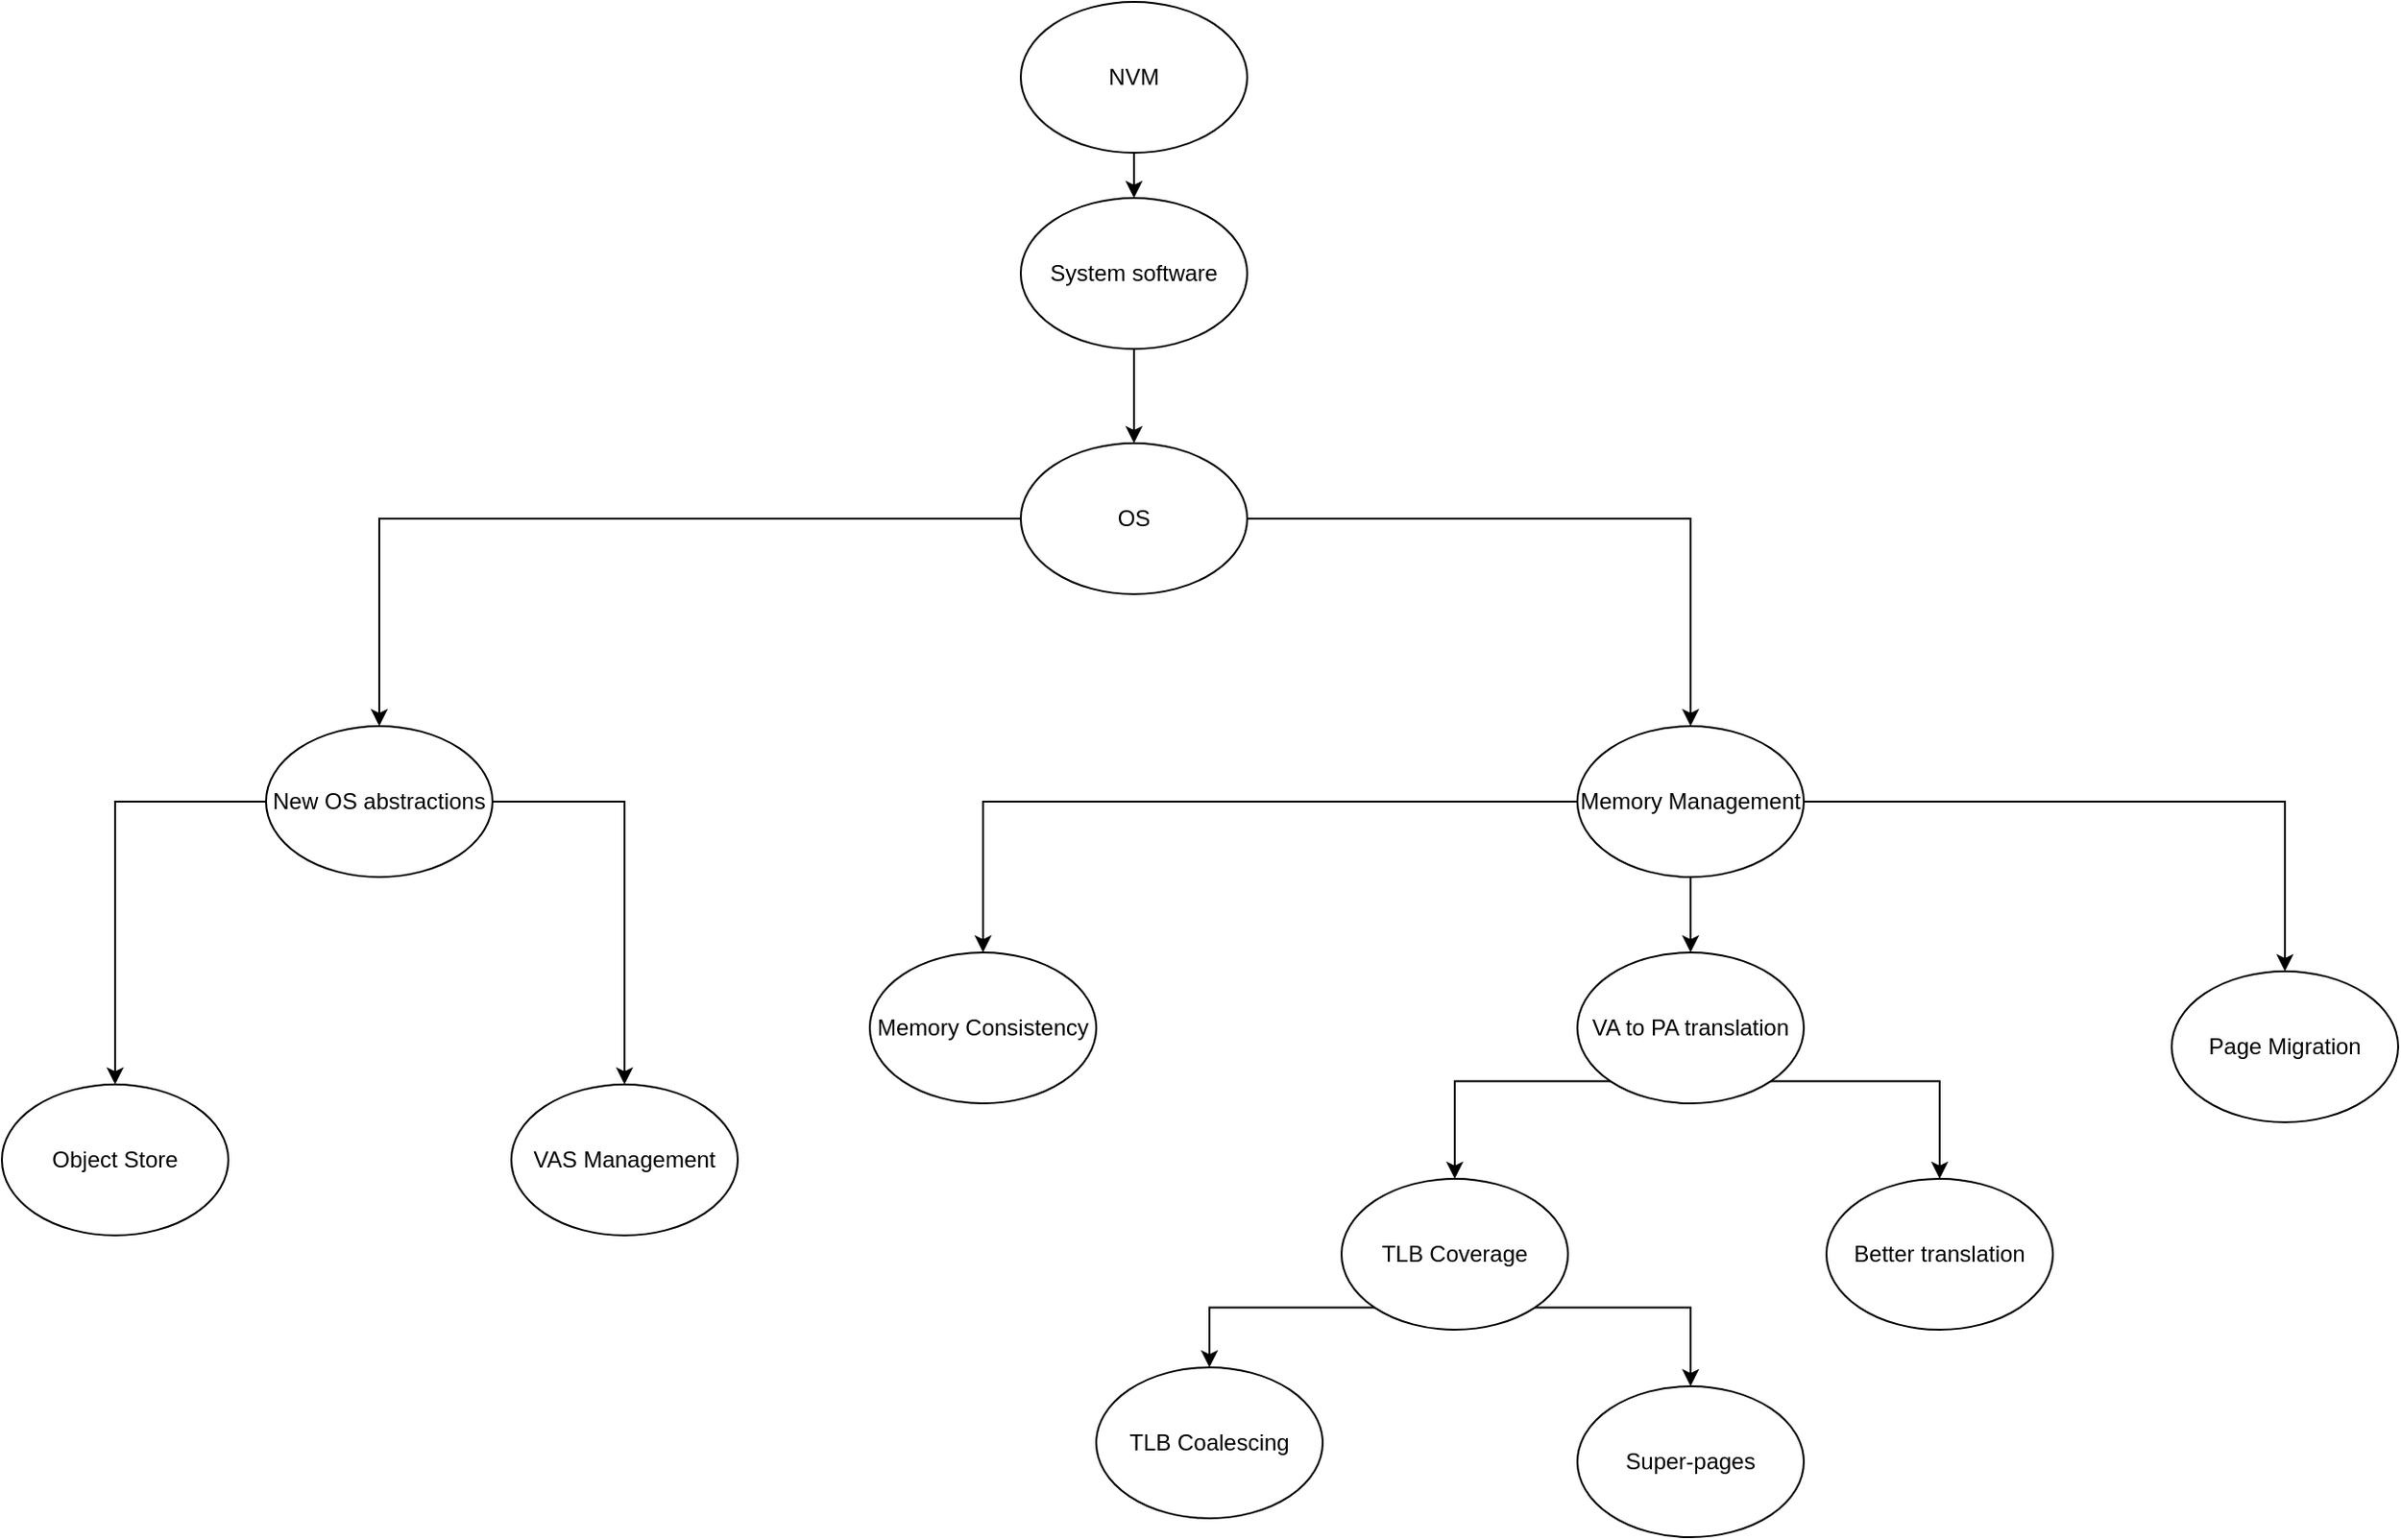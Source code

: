 <mxfile version="14.2.9" type="github">
  <diagram id="Ad-x17au8eywYAIB-yYd" name="Page-1">
    <mxGraphModel dx="1350" dy="804" grid="1" gridSize="10" guides="1" tooltips="1" connect="1" arrows="1" fold="1" page="1" pageScale="2" pageWidth="850" pageHeight="1100" math="0" shadow="0">
      <root>
        <mxCell id="0" />
        <mxCell id="1" parent="0" />
        <mxCell id="E1Pz37GCyAGTsrBwU5gB-11" style="edgeStyle=orthogonalEdgeStyle;rounded=0;orthogonalLoop=1;jettySize=auto;html=1;entryX=0.5;entryY=0;entryDx=0;entryDy=0;" parent="1" source="E1Pz37GCyAGTsrBwU5gB-1" target="E1Pz37GCyAGTsrBwU5gB-2" edge="1">
          <mxGeometry relative="1" as="geometry" />
        </mxCell>
        <mxCell id="E1Pz37GCyAGTsrBwU5gB-12" style="edgeStyle=orthogonalEdgeStyle;rounded=0;orthogonalLoop=1;jettySize=auto;html=1;" parent="1" source="E1Pz37GCyAGTsrBwU5gB-1" target="E1Pz37GCyAGTsrBwU5gB-3" edge="1">
          <mxGeometry relative="1" as="geometry" />
        </mxCell>
        <mxCell id="E1Pz37GCyAGTsrBwU5gB-1" value="OS" style="ellipse;whiteSpace=wrap;html=1;" parent="1" vertex="1">
          <mxGeometry x="750" y="300" width="120" height="80" as="geometry" />
        </mxCell>
        <mxCell id="E1Pz37GCyAGTsrBwU5gB-2" value="New OS abstractions" style="ellipse;whiteSpace=wrap;html=1;" parent="1" vertex="1">
          <mxGeometry x="350" y="450" width="120" height="80" as="geometry" />
        </mxCell>
        <mxCell id="_JK_AlTq91WmcdcCO3fK-3" style="edgeStyle=orthogonalEdgeStyle;rounded=0;orthogonalLoop=1;jettySize=auto;html=1;entryX=0.5;entryY=0;entryDx=0;entryDy=0;" parent="1" source="E1Pz37GCyAGTsrBwU5gB-3" target="_JK_AlTq91WmcdcCO3fK-2" edge="1">
          <mxGeometry relative="1" as="geometry" />
        </mxCell>
        <mxCell id="sTrDUdjIppaYYfCRS7-L-1" style="edgeStyle=orthogonalEdgeStyle;rounded=0;orthogonalLoop=1;jettySize=auto;html=1;exitX=1;exitY=0.5;exitDx=0;exitDy=0;" edge="1" parent="1" source="E1Pz37GCyAGTsrBwU5gB-3" target="E1Pz37GCyAGTsrBwU5gB-5">
          <mxGeometry relative="1" as="geometry" />
        </mxCell>
        <mxCell id="sTrDUdjIppaYYfCRS7-L-3" style="edgeStyle=orthogonalEdgeStyle;rounded=0;orthogonalLoop=1;jettySize=auto;html=1;" edge="1" parent="1" source="E1Pz37GCyAGTsrBwU5gB-3" target="E1Pz37GCyAGTsrBwU5gB-4">
          <mxGeometry relative="1" as="geometry" />
        </mxCell>
        <mxCell id="E1Pz37GCyAGTsrBwU5gB-3" value="Memory Management" style="ellipse;whiteSpace=wrap;html=1;" parent="1" vertex="1">
          <mxGeometry x="1045" y="450" width="120" height="80" as="geometry" />
        </mxCell>
        <mxCell id="E1Pz37GCyAGTsrBwU5gB-18" style="edgeStyle=orthogonalEdgeStyle;rounded=0;orthogonalLoop=1;jettySize=auto;html=1;exitX=0;exitY=1;exitDx=0;exitDy=0;" parent="1" source="E1Pz37GCyAGTsrBwU5gB-4" target="E1Pz37GCyAGTsrBwU5gB-6" edge="1">
          <mxGeometry relative="1" as="geometry" />
        </mxCell>
        <mxCell id="E1Pz37GCyAGTsrBwU5gB-19" style="edgeStyle=orthogonalEdgeStyle;rounded=0;orthogonalLoop=1;jettySize=auto;html=1;exitX=1;exitY=1;exitDx=0;exitDy=0;" parent="1" source="E1Pz37GCyAGTsrBwU5gB-4" target="E1Pz37GCyAGTsrBwU5gB-7" edge="1">
          <mxGeometry relative="1" as="geometry" />
        </mxCell>
        <mxCell id="E1Pz37GCyAGTsrBwU5gB-4" value="VA to PA translation" style="ellipse;whiteSpace=wrap;html=1;" parent="1" vertex="1">
          <mxGeometry x="1045" y="570" width="120" height="80" as="geometry" />
        </mxCell>
        <mxCell id="E1Pz37GCyAGTsrBwU5gB-5" value="Page Migration" style="ellipse;whiteSpace=wrap;html=1;" parent="1" vertex="1">
          <mxGeometry x="1360" y="580" width="120" height="80" as="geometry" />
        </mxCell>
        <mxCell id="E1Pz37GCyAGTsrBwU5gB-20" style="edgeStyle=orthogonalEdgeStyle;rounded=0;orthogonalLoop=1;jettySize=auto;html=1;exitX=0;exitY=1;exitDx=0;exitDy=0;entryX=0.5;entryY=0;entryDx=0;entryDy=0;" parent="1" source="E1Pz37GCyAGTsrBwU5gB-6" target="E1Pz37GCyAGTsrBwU5gB-8" edge="1">
          <mxGeometry relative="1" as="geometry" />
        </mxCell>
        <mxCell id="E1Pz37GCyAGTsrBwU5gB-21" style="edgeStyle=orthogonalEdgeStyle;rounded=0;orthogonalLoop=1;jettySize=auto;html=1;exitX=1;exitY=1;exitDx=0;exitDy=0;entryX=0.5;entryY=0;entryDx=0;entryDy=0;" parent="1" source="E1Pz37GCyAGTsrBwU5gB-6" target="E1Pz37GCyAGTsrBwU5gB-9" edge="1">
          <mxGeometry relative="1" as="geometry" />
        </mxCell>
        <mxCell id="E1Pz37GCyAGTsrBwU5gB-6" value="TLB Coverage" style="ellipse;whiteSpace=wrap;html=1;" parent="1" vertex="1">
          <mxGeometry x="920" y="690" width="120" height="80" as="geometry" />
        </mxCell>
        <mxCell id="E1Pz37GCyAGTsrBwU5gB-7" value="Better translation" style="ellipse;whiteSpace=wrap;html=1;" parent="1" vertex="1">
          <mxGeometry x="1177" y="690" width="120" height="80" as="geometry" />
        </mxCell>
        <mxCell id="E1Pz37GCyAGTsrBwU5gB-8" value="TLB Coalescing" style="ellipse;whiteSpace=wrap;html=1;" parent="1" vertex="1">
          <mxGeometry x="790" y="790" width="120" height="80" as="geometry" />
        </mxCell>
        <mxCell id="E1Pz37GCyAGTsrBwU5gB-9" value="Super-pages" style="ellipse;whiteSpace=wrap;html=1;" parent="1" vertex="1">
          <mxGeometry x="1045" y="800" width="120" height="80" as="geometry" />
        </mxCell>
        <mxCell id="E1Pz37GCyAGTsrBwU5gB-23" style="edgeStyle=orthogonalEdgeStyle;rounded=0;orthogonalLoop=1;jettySize=auto;html=1;entryX=0.5;entryY=0;entryDx=0;entryDy=0;exitX=0;exitY=0.5;exitDx=0;exitDy=0;" parent="1" source="E1Pz37GCyAGTsrBwU5gB-2" target="E1Pz37GCyAGTsrBwU5gB-22" edge="1">
          <mxGeometry relative="1" as="geometry">
            <mxPoint x="210" y="600" as="sourcePoint" />
          </mxGeometry>
        </mxCell>
        <mxCell id="E1Pz37GCyAGTsrBwU5gB-25" style="edgeStyle=orthogonalEdgeStyle;rounded=0;orthogonalLoop=1;jettySize=auto;html=1;entryX=0.5;entryY=0;entryDx=0;entryDy=0;exitX=1;exitY=0.5;exitDx=0;exitDy=0;" parent="1" source="E1Pz37GCyAGTsrBwU5gB-2" target="E1Pz37GCyAGTsrBwU5gB-24" edge="1">
          <mxGeometry relative="1" as="geometry">
            <mxPoint x="330" y="600" as="sourcePoint" />
          </mxGeometry>
        </mxCell>
        <mxCell id="E1Pz37GCyAGTsrBwU5gB-22" value="Object Store" style="ellipse;whiteSpace=wrap;html=1;" parent="1" vertex="1">
          <mxGeometry x="210" y="640" width="120" height="80" as="geometry" />
        </mxCell>
        <mxCell id="E1Pz37GCyAGTsrBwU5gB-24" value="VAS Management" style="ellipse;whiteSpace=wrap;html=1;" parent="1" vertex="1">
          <mxGeometry x="480" y="640" width="120" height="80" as="geometry" />
        </mxCell>
        <mxCell id="_JK_AlTq91WmcdcCO3fK-2" value="Memory Consistency" style="ellipse;whiteSpace=wrap;html=1;" parent="1" vertex="1">
          <mxGeometry x="670" y="570" width="120" height="80" as="geometry" />
        </mxCell>
        <mxCell id="_JK_AlTq91WmcdcCO3fK-7" style="edgeStyle=orthogonalEdgeStyle;rounded=0;orthogonalLoop=1;jettySize=auto;html=1;" parent="1" source="_JK_AlTq91WmcdcCO3fK-4" target="E1Pz37GCyAGTsrBwU5gB-1" edge="1">
          <mxGeometry relative="1" as="geometry" />
        </mxCell>
        <mxCell id="_JK_AlTq91WmcdcCO3fK-4" value="System software" style="ellipse;whiteSpace=wrap;html=1;" parent="1" vertex="1">
          <mxGeometry x="750" y="170" width="120" height="80" as="geometry" />
        </mxCell>
        <mxCell id="_JK_AlTq91WmcdcCO3fK-6" style="edgeStyle=orthogonalEdgeStyle;rounded=0;orthogonalLoop=1;jettySize=auto;html=1;exitX=0.5;exitY=1;exitDx=0;exitDy=0;entryX=0.5;entryY=0;entryDx=0;entryDy=0;" parent="1" source="_JK_AlTq91WmcdcCO3fK-5" target="_JK_AlTq91WmcdcCO3fK-4" edge="1">
          <mxGeometry relative="1" as="geometry" />
        </mxCell>
        <mxCell id="_JK_AlTq91WmcdcCO3fK-5" value="NVM" style="ellipse;whiteSpace=wrap;html=1;" parent="1" vertex="1">
          <mxGeometry x="750" y="66" width="120" height="80" as="geometry" />
        </mxCell>
      </root>
    </mxGraphModel>
  </diagram>
</mxfile>

